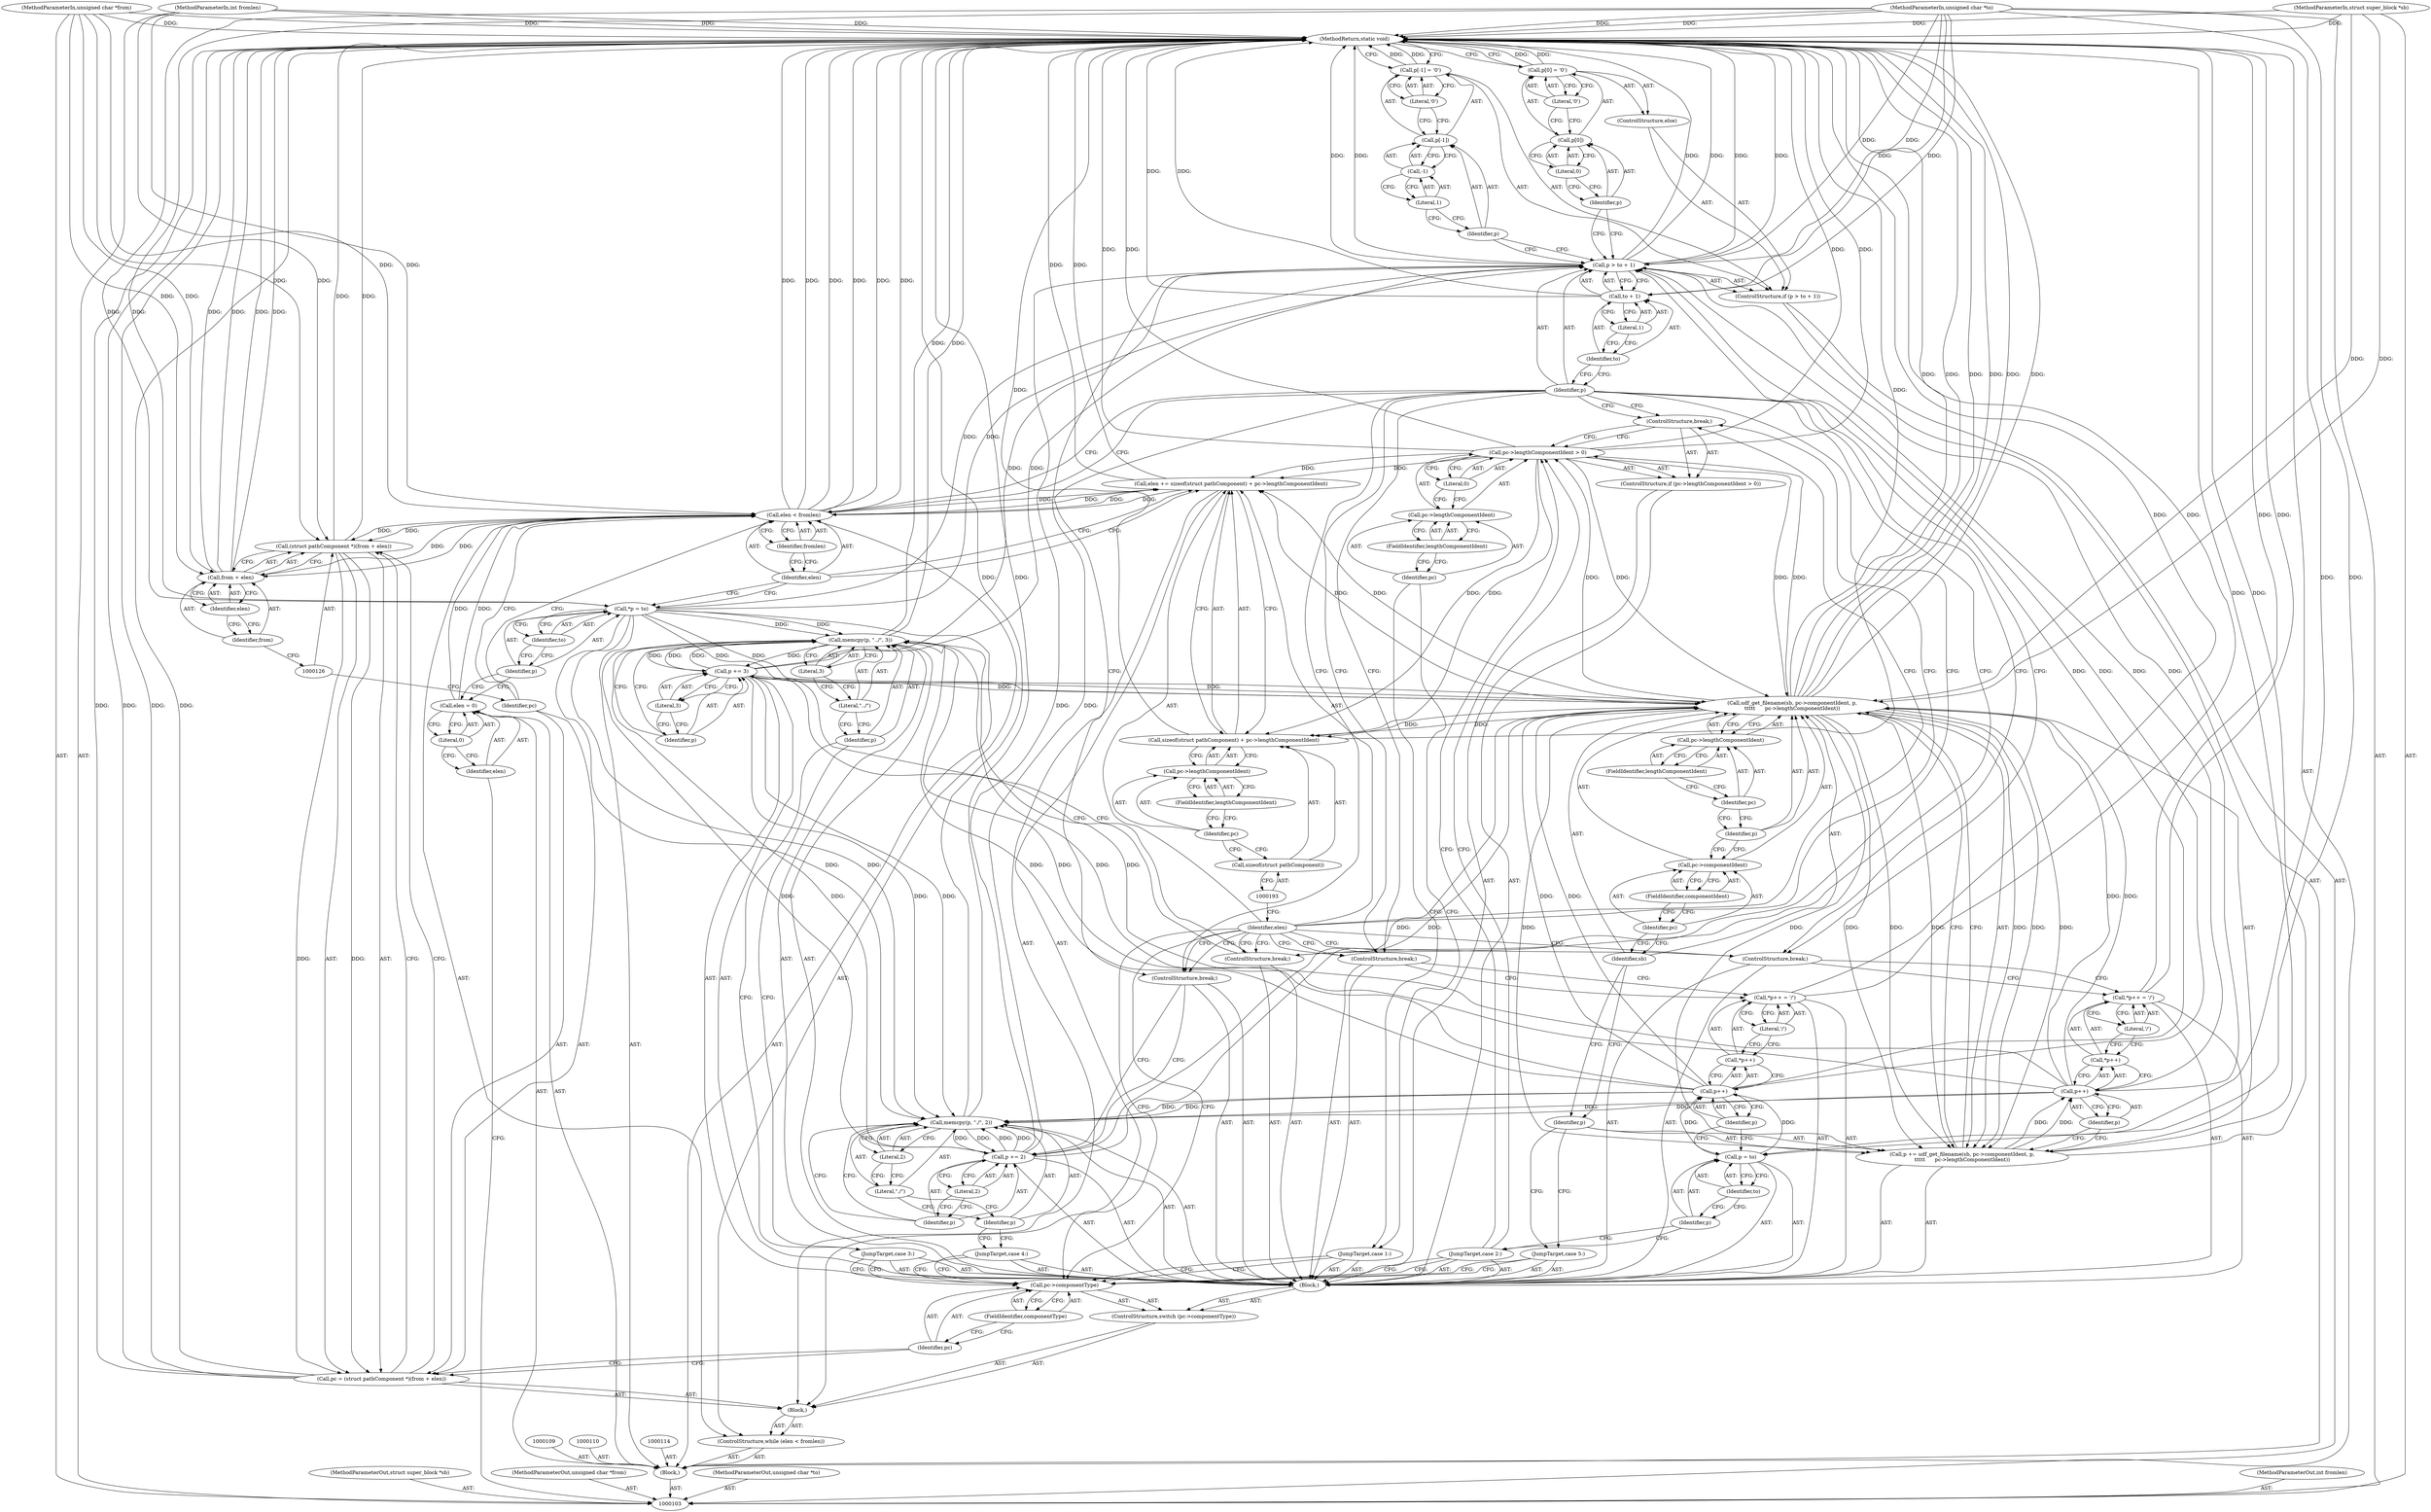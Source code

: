 digraph "1_linux_0e5cc9a40ada6046e6bc3bdfcd0c0d7e4b706b14_1" {
"1000215" [label="(MethodReturn,static void)"];
"1000104" [label="(MethodParameterIn,struct super_block *sb)"];
"1000294" [label="(MethodParameterOut,struct super_block *sb)"];
"1000105" [label="(MethodParameterIn,unsigned char *from)"];
"1000295" [label="(MethodParameterOut,unsigned char *from)"];
"1000131" [label="(Call,pc->componentType)"];
"1000132" [label="(Identifier,pc)"];
"1000133" [label="(FieldIdentifier,componentType)"];
"1000130" [label="(ControlStructure,switch (pc->componentType))"];
"1000134" [label="(Block,)"];
"1000135" [label="(JumpTarget,case 1:)"];
"1000140" [label="(FieldIdentifier,lengthComponentIdent)"];
"1000136" [label="(ControlStructure,if (pc->lengthComponentIdent > 0))"];
"1000141" [label="(Literal,0)"];
"1000137" [label="(Call,pc->lengthComponentIdent > 0)"];
"1000138" [label="(Call,pc->lengthComponentIdent)"];
"1000139" [label="(Identifier,pc)"];
"1000142" [label="(ControlStructure,break;)"];
"1000143" [label="(JumpTarget,case 2:)"];
"1000107" [label="(MethodParameterIn,unsigned char *to)"];
"1000297" [label="(MethodParameterOut,unsigned char *to)"];
"1000106" [label="(MethodParameterIn,int fromlen)"];
"1000296" [label="(MethodParameterOut,int fromlen)"];
"1000144" [label="(Call,p = to)"];
"1000145" [label="(Identifier,p)"];
"1000146" [label="(Identifier,to)"];
"1000151" [label="(Literal,'/')"];
"1000147" [label="(Call,*p++ = '/')"];
"1000148" [label="(Call,*p++)"];
"1000149" [label="(Call,p++)"];
"1000150" [label="(Identifier,p)"];
"1000152" [label="(ControlStructure,break;)"];
"1000153" [label="(JumpTarget,case 3:)"];
"1000155" [label="(Identifier,p)"];
"1000156" [label="(Literal,\"../\")"];
"1000157" [label="(Literal,3)"];
"1000154" [label="(Call,memcpy(p, \"../\", 3))"];
"1000158" [label="(Call,p += 3)"];
"1000159" [label="(Identifier,p)"];
"1000160" [label="(Literal,3)"];
"1000161" [label="(ControlStructure,break;)"];
"1000162" [label="(JumpTarget,case 4:)"];
"1000164" [label="(Identifier,p)"];
"1000165" [label="(Literal,\"./\")"];
"1000166" [label="(Literal,2)"];
"1000163" [label="(Call,memcpy(p, \"./\", 2))"];
"1000167" [label="(Call,p += 2)"];
"1000168" [label="(Identifier,p)"];
"1000169" [label="(Literal,2)"];
"1000108" [label="(Block,)"];
"1000170" [label="(ControlStructure,break;)"];
"1000171" [label="(JumpTarget,case 5:)"];
"1000175" [label="(Identifier,sb)"];
"1000176" [label="(Call,pc->componentIdent)"];
"1000177" [label="(Identifier,pc)"];
"1000172" [label="(Call,p += udf_get_filename(sb, pc->componentIdent, p,\n\t\t\t\t\t      pc->lengthComponentIdent))"];
"1000173" [label="(Identifier,p)"];
"1000178" [label="(FieldIdentifier,componentIdent)"];
"1000179" [label="(Identifier,p)"];
"1000174" [label="(Call,udf_get_filename(sb, pc->componentIdent, p,\n\t\t\t\t\t      pc->lengthComponentIdent))"];
"1000180" [label="(Call,pc->lengthComponentIdent)"];
"1000181" [label="(Identifier,pc)"];
"1000182" [label="(FieldIdentifier,lengthComponentIdent)"];
"1000187" [label="(Literal,'/')"];
"1000183" [label="(Call,*p++ = '/')"];
"1000184" [label="(Call,*p++)"];
"1000185" [label="(Call,p++)"];
"1000186" [label="(Identifier,p)"];
"1000188" [label="(ControlStructure,break;)"];
"1000191" [label="(Call,sizeof(struct pathComponent) + pc->lengthComponentIdent)"];
"1000192" [label="(Call,sizeof(struct pathComponent))"];
"1000189" [label="(Call,elen += sizeof(struct pathComponent) + pc->lengthComponentIdent)"];
"1000190" [label="(Identifier,elen)"];
"1000194" [label="(Call,pc->lengthComponentIdent)"];
"1000195" [label="(Identifier,pc)"];
"1000196" [label="(FieldIdentifier,lengthComponentIdent)"];
"1000197" [label="(ControlStructure,if (p > to + 1))"];
"1000202" [label="(Literal,1)"];
"1000198" [label="(Call,p > to + 1)"];
"1000199" [label="(Identifier,p)"];
"1000200" [label="(Call,to + 1)"];
"1000201" [label="(Identifier,to)"];
"1000208" [label="(Literal,'\0')"];
"1000203" [label="(Call,p[-1] = '\0')"];
"1000204" [label="(Call,p[-1])"];
"1000205" [label="(Identifier,p)"];
"1000206" [label="(Call,-1)"];
"1000207" [label="(Literal,1)"];
"1000209" [label="(ControlStructure,else)"];
"1000214" [label="(Literal,'\0')"];
"1000210" [label="(Call,p[0] = '\0')"];
"1000211" [label="(Call,p[0])"];
"1000212" [label="(Identifier,p)"];
"1000213" [label="(Literal,0)"];
"1000113" [label="(Literal,0)"];
"1000111" [label="(Call,elen = 0)"];
"1000112" [label="(Identifier,elen)"];
"1000115" [label="(Call,*p = to)"];
"1000116" [label="(Identifier,p)"];
"1000117" [label="(Identifier,to)"];
"1000121" [label="(Identifier,fromlen)"];
"1000118" [label="(ControlStructure,while (elen < fromlen))"];
"1000122" [label="(Block,)"];
"1000119" [label="(Call,elen < fromlen)"];
"1000120" [label="(Identifier,elen)"];
"1000123" [label="(Call,pc = (struct pathComponent *)(from + elen))"];
"1000124" [label="(Identifier,pc)"];
"1000127" [label="(Call,from + elen)"];
"1000128" [label="(Identifier,from)"];
"1000129" [label="(Identifier,elen)"];
"1000125" [label="(Call,(struct pathComponent *)(from + elen))"];
"1000215" -> "1000103"  [label="AST: "];
"1000215" -> "1000203"  [label="CFG: "];
"1000215" -> "1000210"  [label="CFG: "];
"1000198" -> "1000215"  [label="DDG: "];
"1000198" -> "1000215"  [label="DDG: "];
"1000198" -> "1000215"  [label="DDG: "];
"1000104" -> "1000215"  [label="DDG: "];
"1000105" -> "1000215"  [label="DDG: "];
"1000183" -> "1000215"  [label="DDG: "];
"1000125" -> "1000215"  [label="DDG: "];
"1000154" -> "1000215"  [label="DDG: "];
"1000119" -> "1000215"  [label="DDG: "];
"1000119" -> "1000215"  [label="DDG: "];
"1000119" -> "1000215"  [label="DDG: "];
"1000163" -> "1000215"  [label="DDG: "];
"1000123" -> "1000215"  [label="DDG: "];
"1000123" -> "1000215"  [label="DDG: "];
"1000191" -> "1000215"  [label="DDG: "];
"1000200" -> "1000215"  [label="DDG: "];
"1000107" -> "1000215"  [label="DDG: "];
"1000127" -> "1000215"  [label="DDG: "];
"1000127" -> "1000215"  [label="DDG: "];
"1000189" -> "1000215"  [label="DDG: "];
"1000174" -> "1000215"  [label="DDG: "];
"1000174" -> "1000215"  [label="DDG: "];
"1000174" -> "1000215"  [label="DDG: "];
"1000147" -> "1000215"  [label="DDG: "];
"1000210" -> "1000215"  [label="DDG: "];
"1000137" -> "1000215"  [label="DDG: "];
"1000137" -> "1000215"  [label="DDG: "];
"1000172" -> "1000215"  [label="DDG: "];
"1000106" -> "1000215"  [label="DDG: "];
"1000203" -> "1000215"  [label="DDG: "];
"1000104" -> "1000103"  [label="AST: "];
"1000104" -> "1000215"  [label="DDG: "];
"1000104" -> "1000174"  [label="DDG: "];
"1000294" -> "1000103"  [label="AST: "];
"1000105" -> "1000103"  [label="AST: "];
"1000105" -> "1000215"  [label="DDG: "];
"1000105" -> "1000125"  [label="DDG: "];
"1000105" -> "1000127"  [label="DDG: "];
"1000295" -> "1000103"  [label="AST: "];
"1000131" -> "1000130"  [label="AST: "];
"1000131" -> "1000133"  [label="CFG: "];
"1000132" -> "1000131"  [label="AST: "];
"1000133" -> "1000131"  [label="AST: "];
"1000135" -> "1000131"  [label="CFG: "];
"1000143" -> "1000131"  [label="CFG: "];
"1000153" -> "1000131"  [label="CFG: "];
"1000162" -> "1000131"  [label="CFG: "];
"1000171" -> "1000131"  [label="CFG: "];
"1000190" -> "1000131"  [label="CFG: "];
"1000132" -> "1000131"  [label="AST: "];
"1000132" -> "1000123"  [label="CFG: "];
"1000133" -> "1000132"  [label="CFG: "];
"1000133" -> "1000131"  [label="AST: "];
"1000133" -> "1000132"  [label="CFG: "];
"1000131" -> "1000133"  [label="CFG: "];
"1000130" -> "1000122"  [label="AST: "];
"1000131" -> "1000130"  [label="AST: "];
"1000134" -> "1000130"  [label="AST: "];
"1000134" -> "1000130"  [label="AST: "];
"1000135" -> "1000134"  [label="AST: "];
"1000136" -> "1000134"  [label="AST: "];
"1000143" -> "1000134"  [label="AST: "];
"1000144" -> "1000134"  [label="AST: "];
"1000147" -> "1000134"  [label="AST: "];
"1000152" -> "1000134"  [label="AST: "];
"1000153" -> "1000134"  [label="AST: "];
"1000154" -> "1000134"  [label="AST: "];
"1000158" -> "1000134"  [label="AST: "];
"1000161" -> "1000134"  [label="AST: "];
"1000162" -> "1000134"  [label="AST: "];
"1000163" -> "1000134"  [label="AST: "];
"1000167" -> "1000134"  [label="AST: "];
"1000170" -> "1000134"  [label="AST: "];
"1000171" -> "1000134"  [label="AST: "];
"1000172" -> "1000134"  [label="AST: "];
"1000183" -> "1000134"  [label="AST: "];
"1000188" -> "1000134"  [label="AST: "];
"1000135" -> "1000134"  [label="AST: "];
"1000135" -> "1000131"  [label="CFG: "];
"1000139" -> "1000135"  [label="CFG: "];
"1000140" -> "1000138"  [label="AST: "];
"1000140" -> "1000139"  [label="CFG: "];
"1000138" -> "1000140"  [label="CFG: "];
"1000136" -> "1000134"  [label="AST: "];
"1000137" -> "1000136"  [label="AST: "];
"1000142" -> "1000136"  [label="AST: "];
"1000141" -> "1000137"  [label="AST: "];
"1000141" -> "1000138"  [label="CFG: "];
"1000137" -> "1000141"  [label="CFG: "];
"1000137" -> "1000136"  [label="AST: "];
"1000137" -> "1000141"  [label="CFG: "];
"1000138" -> "1000137"  [label="AST: "];
"1000141" -> "1000137"  [label="AST: "];
"1000142" -> "1000137"  [label="CFG: "];
"1000143" -> "1000137"  [label="CFG: "];
"1000137" -> "1000215"  [label="DDG: "];
"1000137" -> "1000215"  [label="DDG: "];
"1000174" -> "1000137"  [label="DDG: "];
"1000137" -> "1000174"  [label="DDG: "];
"1000137" -> "1000189"  [label="DDG: "];
"1000137" -> "1000191"  [label="DDG: "];
"1000138" -> "1000137"  [label="AST: "];
"1000138" -> "1000140"  [label="CFG: "];
"1000139" -> "1000138"  [label="AST: "];
"1000140" -> "1000138"  [label="AST: "];
"1000141" -> "1000138"  [label="CFG: "];
"1000139" -> "1000138"  [label="AST: "];
"1000139" -> "1000135"  [label="CFG: "];
"1000140" -> "1000139"  [label="CFG: "];
"1000142" -> "1000136"  [label="AST: "];
"1000142" -> "1000137"  [label="CFG: "];
"1000190" -> "1000142"  [label="CFG: "];
"1000199" -> "1000142"  [label="CFG: "];
"1000143" -> "1000134"  [label="AST: "];
"1000143" -> "1000131"  [label="CFG: "];
"1000143" -> "1000137"  [label="CFG: "];
"1000145" -> "1000143"  [label="CFG: "];
"1000107" -> "1000103"  [label="AST: "];
"1000107" -> "1000215"  [label="DDG: "];
"1000107" -> "1000115"  [label="DDG: "];
"1000107" -> "1000144"  [label="DDG: "];
"1000107" -> "1000198"  [label="DDG: "];
"1000107" -> "1000200"  [label="DDG: "];
"1000297" -> "1000103"  [label="AST: "];
"1000106" -> "1000103"  [label="AST: "];
"1000106" -> "1000215"  [label="DDG: "];
"1000106" -> "1000119"  [label="DDG: "];
"1000296" -> "1000103"  [label="AST: "];
"1000144" -> "1000134"  [label="AST: "];
"1000144" -> "1000146"  [label="CFG: "];
"1000145" -> "1000144"  [label="AST: "];
"1000146" -> "1000144"  [label="AST: "];
"1000150" -> "1000144"  [label="CFG: "];
"1000107" -> "1000144"  [label="DDG: "];
"1000144" -> "1000149"  [label="DDG: "];
"1000145" -> "1000144"  [label="AST: "];
"1000145" -> "1000143"  [label="CFG: "];
"1000146" -> "1000145"  [label="CFG: "];
"1000146" -> "1000144"  [label="AST: "];
"1000146" -> "1000145"  [label="CFG: "];
"1000144" -> "1000146"  [label="CFG: "];
"1000151" -> "1000147"  [label="AST: "];
"1000151" -> "1000148"  [label="CFG: "];
"1000147" -> "1000151"  [label="CFG: "];
"1000147" -> "1000134"  [label="AST: "];
"1000147" -> "1000151"  [label="CFG: "];
"1000148" -> "1000147"  [label="AST: "];
"1000151" -> "1000147"  [label="AST: "];
"1000152" -> "1000147"  [label="CFG: "];
"1000147" -> "1000215"  [label="DDG: "];
"1000148" -> "1000147"  [label="AST: "];
"1000148" -> "1000149"  [label="CFG: "];
"1000149" -> "1000148"  [label="AST: "];
"1000151" -> "1000148"  [label="CFG: "];
"1000149" -> "1000148"  [label="AST: "];
"1000149" -> "1000150"  [label="CFG: "];
"1000150" -> "1000149"  [label="AST: "];
"1000148" -> "1000149"  [label="CFG: "];
"1000144" -> "1000149"  [label="DDG: "];
"1000149" -> "1000154"  [label="DDG: "];
"1000149" -> "1000163"  [label="DDG: "];
"1000149" -> "1000174"  [label="DDG: "];
"1000149" -> "1000198"  [label="DDG: "];
"1000150" -> "1000149"  [label="AST: "];
"1000150" -> "1000144"  [label="CFG: "];
"1000149" -> "1000150"  [label="CFG: "];
"1000152" -> "1000134"  [label="AST: "];
"1000152" -> "1000147"  [label="CFG: "];
"1000190" -> "1000152"  [label="CFG: "];
"1000199" -> "1000152"  [label="CFG: "];
"1000153" -> "1000134"  [label="AST: "];
"1000153" -> "1000131"  [label="CFG: "];
"1000155" -> "1000153"  [label="CFG: "];
"1000155" -> "1000154"  [label="AST: "];
"1000155" -> "1000153"  [label="CFG: "];
"1000156" -> "1000155"  [label="CFG: "];
"1000156" -> "1000154"  [label="AST: "];
"1000156" -> "1000155"  [label="CFG: "];
"1000157" -> "1000156"  [label="CFG: "];
"1000157" -> "1000154"  [label="AST: "];
"1000157" -> "1000156"  [label="CFG: "];
"1000154" -> "1000157"  [label="CFG: "];
"1000154" -> "1000134"  [label="AST: "];
"1000154" -> "1000157"  [label="CFG: "];
"1000155" -> "1000154"  [label="AST: "];
"1000156" -> "1000154"  [label="AST: "];
"1000157" -> "1000154"  [label="AST: "];
"1000159" -> "1000154"  [label="CFG: "];
"1000154" -> "1000215"  [label="DDG: "];
"1000158" -> "1000154"  [label="DDG: "];
"1000149" -> "1000154"  [label="DDG: "];
"1000115" -> "1000154"  [label="DDG: "];
"1000167" -> "1000154"  [label="DDG: "];
"1000185" -> "1000154"  [label="DDG: "];
"1000154" -> "1000158"  [label="DDG: "];
"1000158" -> "1000134"  [label="AST: "];
"1000158" -> "1000160"  [label="CFG: "];
"1000159" -> "1000158"  [label="AST: "];
"1000160" -> "1000158"  [label="AST: "];
"1000161" -> "1000158"  [label="CFG: "];
"1000158" -> "1000154"  [label="DDG: "];
"1000154" -> "1000158"  [label="DDG: "];
"1000158" -> "1000163"  [label="DDG: "];
"1000158" -> "1000174"  [label="DDG: "];
"1000158" -> "1000198"  [label="DDG: "];
"1000159" -> "1000158"  [label="AST: "];
"1000159" -> "1000154"  [label="CFG: "];
"1000160" -> "1000159"  [label="CFG: "];
"1000160" -> "1000158"  [label="AST: "];
"1000160" -> "1000159"  [label="CFG: "];
"1000158" -> "1000160"  [label="CFG: "];
"1000161" -> "1000134"  [label="AST: "];
"1000161" -> "1000158"  [label="CFG: "];
"1000190" -> "1000161"  [label="CFG: "];
"1000199" -> "1000161"  [label="CFG: "];
"1000162" -> "1000134"  [label="AST: "];
"1000162" -> "1000131"  [label="CFG: "];
"1000164" -> "1000162"  [label="CFG: "];
"1000164" -> "1000163"  [label="AST: "];
"1000164" -> "1000162"  [label="CFG: "];
"1000165" -> "1000164"  [label="CFG: "];
"1000165" -> "1000163"  [label="AST: "];
"1000165" -> "1000164"  [label="CFG: "];
"1000166" -> "1000165"  [label="CFG: "];
"1000166" -> "1000163"  [label="AST: "];
"1000166" -> "1000165"  [label="CFG: "];
"1000163" -> "1000166"  [label="CFG: "];
"1000163" -> "1000134"  [label="AST: "];
"1000163" -> "1000166"  [label="CFG: "];
"1000164" -> "1000163"  [label="AST: "];
"1000165" -> "1000163"  [label="AST: "];
"1000166" -> "1000163"  [label="AST: "];
"1000168" -> "1000163"  [label="CFG: "];
"1000163" -> "1000215"  [label="DDG: "];
"1000158" -> "1000163"  [label="DDG: "];
"1000149" -> "1000163"  [label="DDG: "];
"1000115" -> "1000163"  [label="DDG: "];
"1000167" -> "1000163"  [label="DDG: "];
"1000185" -> "1000163"  [label="DDG: "];
"1000163" -> "1000167"  [label="DDG: "];
"1000167" -> "1000134"  [label="AST: "];
"1000167" -> "1000169"  [label="CFG: "];
"1000168" -> "1000167"  [label="AST: "];
"1000169" -> "1000167"  [label="AST: "];
"1000170" -> "1000167"  [label="CFG: "];
"1000167" -> "1000154"  [label="DDG: "];
"1000167" -> "1000163"  [label="DDG: "];
"1000163" -> "1000167"  [label="DDG: "];
"1000167" -> "1000174"  [label="DDG: "];
"1000167" -> "1000198"  [label="DDG: "];
"1000168" -> "1000167"  [label="AST: "];
"1000168" -> "1000163"  [label="CFG: "];
"1000169" -> "1000168"  [label="CFG: "];
"1000169" -> "1000167"  [label="AST: "];
"1000169" -> "1000168"  [label="CFG: "];
"1000167" -> "1000169"  [label="CFG: "];
"1000108" -> "1000103"  [label="AST: "];
"1000109" -> "1000108"  [label="AST: "];
"1000110" -> "1000108"  [label="AST: "];
"1000111" -> "1000108"  [label="AST: "];
"1000114" -> "1000108"  [label="AST: "];
"1000115" -> "1000108"  [label="AST: "];
"1000118" -> "1000108"  [label="AST: "];
"1000197" -> "1000108"  [label="AST: "];
"1000170" -> "1000134"  [label="AST: "];
"1000170" -> "1000167"  [label="CFG: "];
"1000190" -> "1000170"  [label="CFG: "];
"1000199" -> "1000170"  [label="CFG: "];
"1000171" -> "1000134"  [label="AST: "];
"1000171" -> "1000131"  [label="CFG: "];
"1000173" -> "1000171"  [label="CFG: "];
"1000175" -> "1000174"  [label="AST: "];
"1000175" -> "1000173"  [label="CFG: "];
"1000177" -> "1000175"  [label="CFG: "];
"1000176" -> "1000174"  [label="AST: "];
"1000176" -> "1000178"  [label="CFG: "];
"1000177" -> "1000176"  [label="AST: "];
"1000178" -> "1000176"  [label="AST: "];
"1000179" -> "1000176"  [label="CFG: "];
"1000177" -> "1000176"  [label="AST: "];
"1000177" -> "1000175"  [label="CFG: "];
"1000178" -> "1000177"  [label="CFG: "];
"1000172" -> "1000134"  [label="AST: "];
"1000172" -> "1000174"  [label="CFG: "];
"1000173" -> "1000172"  [label="AST: "];
"1000174" -> "1000172"  [label="AST: "];
"1000186" -> "1000172"  [label="CFG: "];
"1000172" -> "1000215"  [label="DDG: "];
"1000174" -> "1000172"  [label="DDG: "];
"1000174" -> "1000172"  [label="DDG: "];
"1000174" -> "1000172"  [label="DDG: "];
"1000174" -> "1000172"  [label="DDG: "];
"1000172" -> "1000185"  [label="DDG: "];
"1000173" -> "1000172"  [label="AST: "];
"1000173" -> "1000171"  [label="CFG: "];
"1000175" -> "1000173"  [label="CFG: "];
"1000178" -> "1000176"  [label="AST: "];
"1000178" -> "1000177"  [label="CFG: "];
"1000176" -> "1000178"  [label="CFG: "];
"1000179" -> "1000174"  [label="AST: "];
"1000179" -> "1000176"  [label="CFG: "];
"1000181" -> "1000179"  [label="CFG: "];
"1000174" -> "1000172"  [label="AST: "];
"1000174" -> "1000180"  [label="CFG: "];
"1000175" -> "1000174"  [label="AST: "];
"1000176" -> "1000174"  [label="AST: "];
"1000179" -> "1000174"  [label="AST: "];
"1000180" -> "1000174"  [label="AST: "];
"1000172" -> "1000174"  [label="CFG: "];
"1000174" -> "1000215"  [label="DDG: "];
"1000174" -> "1000215"  [label="DDG: "];
"1000174" -> "1000215"  [label="DDG: "];
"1000174" -> "1000137"  [label="DDG: "];
"1000174" -> "1000172"  [label="DDG: "];
"1000174" -> "1000172"  [label="DDG: "];
"1000174" -> "1000172"  [label="DDG: "];
"1000174" -> "1000172"  [label="DDG: "];
"1000104" -> "1000174"  [label="DDG: "];
"1000158" -> "1000174"  [label="DDG: "];
"1000149" -> "1000174"  [label="DDG: "];
"1000115" -> "1000174"  [label="DDG: "];
"1000167" -> "1000174"  [label="DDG: "];
"1000185" -> "1000174"  [label="DDG: "];
"1000137" -> "1000174"  [label="DDG: "];
"1000174" -> "1000189"  [label="DDG: "];
"1000174" -> "1000191"  [label="DDG: "];
"1000180" -> "1000174"  [label="AST: "];
"1000180" -> "1000182"  [label="CFG: "];
"1000181" -> "1000180"  [label="AST: "];
"1000182" -> "1000180"  [label="AST: "];
"1000174" -> "1000180"  [label="CFG: "];
"1000181" -> "1000180"  [label="AST: "];
"1000181" -> "1000179"  [label="CFG: "];
"1000182" -> "1000181"  [label="CFG: "];
"1000182" -> "1000180"  [label="AST: "];
"1000182" -> "1000181"  [label="CFG: "];
"1000180" -> "1000182"  [label="CFG: "];
"1000187" -> "1000183"  [label="AST: "];
"1000187" -> "1000184"  [label="CFG: "];
"1000183" -> "1000187"  [label="CFG: "];
"1000183" -> "1000134"  [label="AST: "];
"1000183" -> "1000187"  [label="CFG: "];
"1000184" -> "1000183"  [label="AST: "];
"1000187" -> "1000183"  [label="AST: "];
"1000188" -> "1000183"  [label="CFG: "];
"1000183" -> "1000215"  [label="DDG: "];
"1000184" -> "1000183"  [label="AST: "];
"1000184" -> "1000185"  [label="CFG: "];
"1000185" -> "1000184"  [label="AST: "];
"1000187" -> "1000184"  [label="CFG: "];
"1000185" -> "1000184"  [label="AST: "];
"1000185" -> "1000186"  [label="CFG: "];
"1000186" -> "1000185"  [label="AST: "];
"1000184" -> "1000185"  [label="CFG: "];
"1000185" -> "1000154"  [label="DDG: "];
"1000185" -> "1000163"  [label="DDG: "];
"1000185" -> "1000174"  [label="DDG: "];
"1000172" -> "1000185"  [label="DDG: "];
"1000185" -> "1000198"  [label="DDG: "];
"1000186" -> "1000185"  [label="AST: "];
"1000186" -> "1000172"  [label="CFG: "];
"1000185" -> "1000186"  [label="CFG: "];
"1000188" -> "1000134"  [label="AST: "];
"1000188" -> "1000183"  [label="CFG: "];
"1000190" -> "1000188"  [label="CFG: "];
"1000199" -> "1000188"  [label="CFG: "];
"1000191" -> "1000189"  [label="AST: "];
"1000191" -> "1000194"  [label="CFG: "];
"1000192" -> "1000191"  [label="AST: "];
"1000194" -> "1000191"  [label="AST: "];
"1000189" -> "1000191"  [label="CFG: "];
"1000191" -> "1000215"  [label="DDG: "];
"1000174" -> "1000191"  [label="DDG: "];
"1000137" -> "1000191"  [label="DDG: "];
"1000192" -> "1000191"  [label="AST: "];
"1000192" -> "1000193"  [label="CFG: "];
"1000193" -> "1000192"  [label="AST: "];
"1000195" -> "1000192"  [label="CFG: "];
"1000189" -> "1000122"  [label="AST: "];
"1000189" -> "1000191"  [label="CFG: "];
"1000190" -> "1000189"  [label="AST: "];
"1000191" -> "1000189"  [label="AST: "];
"1000120" -> "1000189"  [label="CFG: "];
"1000189" -> "1000215"  [label="DDG: "];
"1000189" -> "1000119"  [label="DDG: "];
"1000174" -> "1000189"  [label="DDG: "];
"1000137" -> "1000189"  [label="DDG: "];
"1000119" -> "1000189"  [label="DDG: "];
"1000190" -> "1000189"  [label="AST: "];
"1000190" -> "1000131"  [label="CFG: "];
"1000190" -> "1000142"  [label="CFG: "];
"1000190" -> "1000152"  [label="CFG: "];
"1000190" -> "1000161"  [label="CFG: "];
"1000190" -> "1000170"  [label="CFG: "];
"1000190" -> "1000188"  [label="CFG: "];
"1000193" -> "1000190"  [label="CFG: "];
"1000194" -> "1000191"  [label="AST: "];
"1000194" -> "1000196"  [label="CFG: "];
"1000195" -> "1000194"  [label="AST: "];
"1000196" -> "1000194"  [label="AST: "];
"1000191" -> "1000194"  [label="CFG: "];
"1000195" -> "1000194"  [label="AST: "];
"1000195" -> "1000192"  [label="CFG: "];
"1000196" -> "1000195"  [label="CFG: "];
"1000196" -> "1000194"  [label="AST: "];
"1000196" -> "1000195"  [label="CFG: "];
"1000194" -> "1000196"  [label="CFG: "];
"1000197" -> "1000108"  [label="AST: "];
"1000198" -> "1000197"  [label="AST: "];
"1000203" -> "1000197"  [label="AST: "];
"1000209" -> "1000197"  [label="AST: "];
"1000202" -> "1000200"  [label="AST: "];
"1000202" -> "1000201"  [label="CFG: "];
"1000200" -> "1000202"  [label="CFG: "];
"1000198" -> "1000197"  [label="AST: "];
"1000198" -> "1000200"  [label="CFG: "];
"1000199" -> "1000198"  [label="AST: "];
"1000200" -> "1000198"  [label="AST: "];
"1000205" -> "1000198"  [label="CFG: "];
"1000212" -> "1000198"  [label="CFG: "];
"1000198" -> "1000215"  [label="DDG: "];
"1000198" -> "1000215"  [label="DDG: "];
"1000198" -> "1000215"  [label="DDG: "];
"1000158" -> "1000198"  [label="DDG: "];
"1000149" -> "1000198"  [label="DDG: "];
"1000115" -> "1000198"  [label="DDG: "];
"1000167" -> "1000198"  [label="DDG: "];
"1000185" -> "1000198"  [label="DDG: "];
"1000107" -> "1000198"  [label="DDG: "];
"1000199" -> "1000198"  [label="AST: "];
"1000199" -> "1000119"  [label="CFG: "];
"1000199" -> "1000142"  [label="CFG: "];
"1000199" -> "1000152"  [label="CFG: "];
"1000199" -> "1000161"  [label="CFG: "];
"1000199" -> "1000170"  [label="CFG: "];
"1000199" -> "1000188"  [label="CFG: "];
"1000201" -> "1000199"  [label="CFG: "];
"1000200" -> "1000198"  [label="AST: "];
"1000200" -> "1000202"  [label="CFG: "];
"1000201" -> "1000200"  [label="AST: "];
"1000202" -> "1000200"  [label="AST: "];
"1000198" -> "1000200"  [label="CFG: "];
"1000200" -> "1000215"  [label="DDG: "];
"1000107" -> "1000200"  [label="DDG: "];
"1000201" -> "1000200"  [label="AST: "];
"1000201" -> "1000199"  [label="CFG: "];
"1000202" -> "1000201"  [label="CFG: "];
"1000208" -> "1000203"  [label="AST: "];
"1000208" -> "1000204"  [label="CFG: "];
"1000203" -> "1000208"  [label="CFG: "];
"1000203" -> "1000197"  [label="AST: "];
"1000203" -> "1000208"  [label="CFG: "];
"1000204" -> "1000203"  [label="AST: "];
"1000208" -> "1000203"  [label="AST: "];
"1000215" -> "1000203"  [label="CFG: "];
"1000203" -> "1000215"  [label="DDG: "];
"1000204" -> "1000203"  [label="AST: "];
"1000204" -> "1000206"  [label="CFG: "];
"1000205" -> "1000204"  [label="AST: "];
"1000206" -> "1000204"  [label="AST: "];
"1000208" -> "1000204"  [label="CFG: "];
"1000205" -> "1000204"  [label="AST: "];
"1000205" -> "1000198"  [label="CFG: "];
"1000207" -> "1000205"  [label="CFG: "];
"1000206" -> "1000204"  [label="AST: "];
"1000206" -> "1000207"  [label="CFG: "];
"1000207" -> "1000206"  [label="AST: "];
"1000204" -> "1000206"  [label="CFG: "];
"1000207" -> "1000206"  [label="AST: "];
"1000207" -> "1000205"  [label="CFG: "];
"1000206" -> "1000207"  [label="CFG: "];
"1000209" -> "1000197"  [label="AST: "];
"1000210" -> "1000209"  [label="AST: "];
"1000214" -> "1000210"  [label="AST: "];
"1000214" -> "1000211"  [label="CFG: "];
"1000210" -> "1000214"  [label="CFG: "];
"1000210" -> "1000209"  [label="AST: "];
"1000210" -> "1000214"  [label="CFG: "];
"1000211" -> "1000210"  [label="AST: "];
"1000214" -> "1000210"  [label="AST: "];
"1000215" -> "1000210"  [label="CFG: "];
"1000210" -> "1000215"  [label="DDG: "];
"1000211" -> "1000210"  [label="AST: "];
"1000211" -> "1000213"  [label="CFG: "];
"1000212" -> "1000211"  [label="AST: "];
"1000213" -> "1000211"  [label="AST: "];
"1000214" -> "1000211"  [label="CFG: "];
"1000212" -> "1000211"  [label="AST: "];
"1000212" -> "1000198"  [label="CFG: "];
"1000213" -> "1000212"  [label="CFG: "];
"1000213" -> "1000211"  [label="AST: "];
"1000213" -> "1000212"  [label="CFG: "];
"1000211" -> "1000213"  [label="CFG: "];
"1000113" -> "1000111"  [label="AST: "];
"1000113" -> "1000112"  [label="CFG: "];
"1000111" -> "1000113"  [label="CFG: "];
"1000111" -> "1000108"  [label="AST: "];
"1000111" -> "1000113"  [label="CFG: "];
"1000112" -> "1000111"  [label="AST: "];
"1000113" -> "1000111"  [label="AST: "];
"1000116" -> "1000111"  [label="CFG: "];
"1000111" -> "1000119"  [label="DDG: "];
"1000112" -> "1000111"  [label="AST: "];
"1000112" -> "1000103"  [label="CFG: "];
"1000113" -> "1000112"  [label="CFG: "];
"1000115" -> "1000108"  [label="AST: "];
"1000115" -> "1000117"  [label="CFG: "];
"1000116" -> "1000115"  [label="AST: "];
"1000117" -> "1000115"  [label="AST: "];
"1000120" -> "1000115"  [label="CFG: "];
"1000107" -> "1000115"  [label="DDG: "];
"1000115" -> "1000154"  [label="DDG: "];
"1000115" -> "1000163"  [label="DDG: "];
"1000115" -> "1000174"  [label="DDG: "];
"1000115" -> "1000198"  [label="DDG: "];
"1000116" -> "1000115"  [label="AST: "];
"1000116" -> "1000111"  [label="CFG: "];
"1000117" -> "1000116"  [label="CFG: "];
"1000117" -> "1000115"  [label="AST: "];
"1000117" -> "1000116"  [label="CFG: "];
"1000115" -> "1000117"  [label="CFG: "];
"1000121" -> "1000119"  [label="AST: "];
"1000121" -> "1000120"  [label="CFG: "];
"1000119" -> "1000121"  [label="CFG: "];
"1000118" -> "1000108"  [label="AST: "];
"1000119" -> "1000118"  [label="AST: "];
"1000122" -> "1000118"  [label="AST: "];
"1000122" -> "1000118"  [label="AST: "];
"1000123" -> "1000122"  [label="AST: "];
"1000130" -> "1000122"  [label="AST: "];
"1000189" -> "1000122"  [label="AST: "];
"1000119" -> "1000118"  [label="AST: "];
"1000119" -> "1000121"  [label="CFG: "];
"1000120" -> "1000119"  [label="AST: "];
"1000121" -> "1000119"  [label="AST: "];
"1000124" -> "1000119"  [label="CFG: "];
"1000199" -> "1000119"  [label="CFG: "];
"1000119" -> "1000215"  [label="DDG: "];
"1000119" -> "1000215"  [label="DDG: "];
"1000119" -> "1000215"  [label="DDG: "];
"1000189" -> "1000119"  [label="DDG: "];
"1000111" -> "1000119"  [label="DDG: "];
"1000106" -> "1000119"  [label="DDG: "];
"1000119" -> "1000125"  [label="DDG: "];
"1000119" -> "1000127"  [label="DDG: "];
"1000119" -> "1000189"  [label="DDG: "];
"1000120" -> "1000119"  [label="AST: "];
"1000120" -> "1000189"  [label="CFG: "];
"1000120" -> "1000115"  [label="CFG: "];
"1000121" -> "1000120"  [label="CFG: "];
"1000123" -> "1000122"  [label="AST: "];
"1000123" -> "1000125"  [label="CFG: "];
"1000124" -> "1000123"  [label="AST: "];
"1000125" -> "1000123"  [label="AST: "];
"1000132" -> "1000123"  [label="CFG: "];
"1000123" -> "1000215"  [label="DDG: "];
"1000123" -> "1000215"  [label="DDG: "];
"1000125" -> "1000123"  [label="DDG: "];
"1000124" -> "1000123"  [label="AST: "];
"1000124" -> "1000119"  [label="CFG: "];
"1000126" -> "1000124"  [label="CFG: "];
"1000127" -> "1000125"  [label="AST: "];
"1000127" -> "1000129"  [label="CFG: "];
"1000128" -> "1000127"  [label="AST: "];
"1000129" -> "1000127"  [label="AST: "];
"1000125" -> "1000127"  [label="CFG: "];
"1000127" -> "1000215"  [label="DDG: "];
"1000127" -> "1000215"  [label="DDG: "];
"1000105" -> "1000127"  [label="DDG: "];
"1000119" -> "1000127"  [label="DDG: "];
"1000128" -> "1000127"  [label="AST: "];
"1000128" -> "1000126"  [label="CFG: "];
"1000129" -> "1000128"  [label="CFG: "];
"1000129" -> "1000127"  [label="AST: "];
"1000129" -> "1000128"  [label="CFG: "];
"1000127" -> "1000129"  [label="CFG: "];
"1000125" -> "1000123"  [label="AST: "];
"1000125" -> "1000127"  [label="CFG: "];
"1000126" -> "1000125"  [label="AST: "];
"1000127" -> "1000125"  [label="AST: "];
"1000123" -> "1000125"  [label="CFG: "];
"1000125" -> "1000215"  [label="DDG: "];
"1000125" -> "1000123"  [label="DDG: "];
"1000105" -> "1000125"  [label="DDG: "];
"1000119" -> "1000125"  [label="DDG: "];
}
